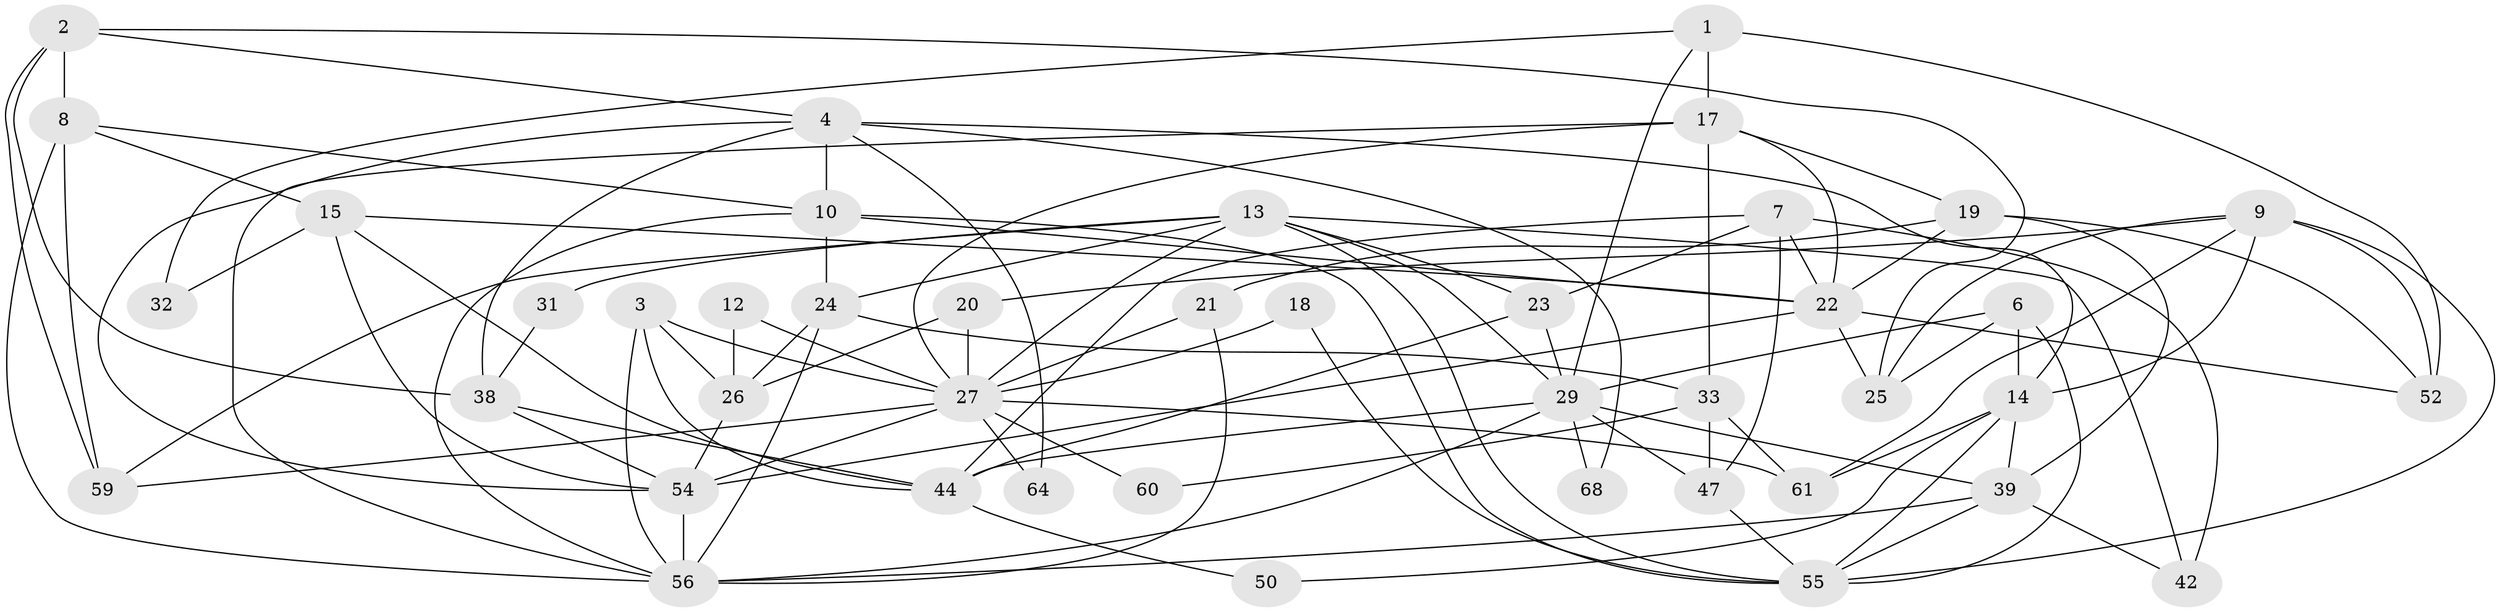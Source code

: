 // original degree distribution, {2: 0.17647058823529413, 4: 0.27941176470588236, 5: 0.20588235294117646, 6: 0.058823529411764705, 3: 0.20588235294117646, 7: 0.058823529411764705, 8: 0.014705882352941176}
// Generated by graph-tools (version 1.1) at 2025/11/02/27/25 16:11:22]
// undirected, 43 vertices, 106 edges
graph export_dot {
graph [start="1"]
  node [color=gray90,style=filled];
  1 [super="+5"];
  2 [super="+35"];
  3;
  4 [super="+45"];
  6;
  7 [super="+11"];
  8 [super="+37"];
  9 [super="+43"];
  10 [super="+41"];
  12;
  13 [super="+16"];
  14 [super="+30"];
  15 [super="+34"];
  17 [super="+63"];
  18;
  19 [super="+28"];
  20;
  21;
  22 [super="+48"];
  23;
  24 [super="+51"];
  25;
  26 [super="+66"];
  27 [super="+40"];
  29 [super="+36"];
  31;
  32;
  33;
  38 [super="+46"];
  39 [super="+62"];
  42;
  44 [super="+53"];
  47 [super="+49"];
  50;
  52 [super="+58"];
  54 [super="+57"];
  55 [super="+67"];
  56 [super="+65"];
  59;
  60;
  61;
  64;
  68;
  1 -- 52 [weight=2];
  1 -- 32;
  1 -- 17;
  1 -- 29;
  2 -- 25;
  2 -- 38;
  2 -- 8;
  2 -- 59;
  2 -- 4;
  3 -- 27;
  3 -- 44;
  3 -- 26;
  3 -- 56;
  4 -- 54;
  4 -- 14;
  4 -- 68;
  4 -- 64;
  4 -- 10;
  4 -- 38;
  6 -- 25;
  6 -- 29;
  6 -- 55;
  6 -- 14;
  7 -- 23;
  7 -- 22;
  7 -- 44;
  7 -- 42;
  7 -- 47;
  8 -- 59;
  8 -- 56;
  8 -- 10;
  8 -- 15;
  9 -- 55;
  9 -- 61;
  9 -- 52;
  9 -- 20;
  9 -- 14;
  9 -- 25;
  10 -- 22;
  10 -- 24;
  10 -- 55;
  10 -- 56;
  12 -- 26;
  12 -- 27;
  13 -- 29;
  13 -- 59;
  13 -- 23;
  13 -- 42;
  13 -- 55;
  13 -- 27;
  13 -- 31;
  13 -- 24;
  14 -- 50;
  14 -- 55;
  14 -- 61;
  14 -- 39;
  15 -- 44;
  15 -- 32;
  15 -- 54;
  15 -- 22;
  17 -- 56;
  17 -- 33;
  17 -- 22;
  17 -- 19;
  17 -- 27;
  18 -- 55;
  18 -- 27;
  19 -- 21;
  19 -- 22;
  19 -- 52;
  19 -- 39;
  20 -- 27;
  20 -- 26;
  21 -- 27;
  21 -- 56;
  22 -- 54;
  22 -- 25;
  22 -- 52;
  23 -- 44;
  23 -- 29;
  24 -- 56;
  24 -- 26;
  24 -- 33;
  26 -- 54;
  27 -- 61;
  27 -- 64;
  27 -- 59;
  27 -- 60;
  27 -- 54;
  29 -- 47 [weight=2];
  29 -- 39;
  29 -- 68;
  29 -- 56;
  29 -- 44;
  31 -- 38;
  33 -- 60;
  33 -- 61;
  33 -- 47;
  38 -- 44;
  38 -- 54;
  39 -- 56;
  39 -- 42;
  39 -- 55;
  44 -- 50;
  47 -- 55;
  54 -- 56;
}
